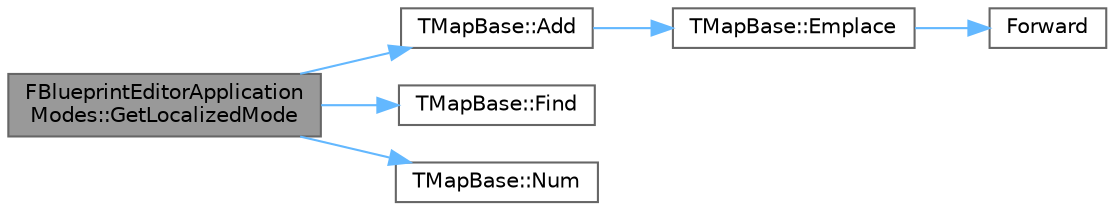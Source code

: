digraph "FBlueprintEditorApplicationModes::GetLocalizedMode"
{
 // INTERACTIVE_SVG=YES
 // LATEX_PDF_SIZE
  bgcolor="transparent";
  edge [fontname=Helvetica,fontsize=10,labelfontname=Helvetica,labelfontsize=10];
  node [fontname=Helvetica,fontsize=10,shape=box,height=0.2,width=0.4];
  rankdir="LR";
  Node1 [id="Node000001",label="FBlueprintEditorApplication\lModes::GetLocalizedMode",height=0.2,width=0.4,color="gray40", fillcolor="grey60", style="filled", fontcolor="black",tooltip=" "];
  Node1 -> Node2 [id="edge1_Node000001_Node000002",color="steelblue1",style="solid",tooltip=" "];
  Node2 [id="Node000002",label="TMapBase::Add",height=0.2,width=0.4,color="grey40", fillcolor="white", style="filled",URL="$d8/dad/classTMapBase.html#ac6c17a873cb8e66fa9f53299d2317978",tooltip="Set the value associated with a key."];
  Node2 -> Node3 [id="edge2_Node000002_Node000003",color="steelblue1",style="solid",tooltip=" "];
  Node3 [id="Node000003",label="TMapBase::Emplace",height=0.2,width=0.4,color="grey40", fillcolor="white", style="filled",URL="$d8/dad/classTMapBase.html#aedf2f4b6ff746fae0226902fbbff08f7",tooltip="Sets the value associated with a key."];
  Node3 -> Node4 [id="edge3_Node000003_Node000004",color="steelblue1",style="solid",tooltip=" "];
  Node4 [id="Node000004",label="Forward",height=0.2,width=0.4,color="grey40", fillcolor="white", style="filled",URL="$d4/d24/UnrealTemplate_8h.html#a68f280c1d561a8899a1e9e3ea8405d00",tooltip="Forward will cast a reference to an rvalue reference."];
  Node1 -> Node5 [id="edge4_Node000001_Node000005",color="steelblue1",style="solid",tooltip=" "];
  Node5 [id="Node000005",label="TMapBase::Find",height=0.2,width=0.4,color="grey40", fillcolor="white", style="filled",URL="$d8/dad/classTMapBase.html#a1e25fd58981a008a6973a5695b915333",tooltip="Find the value associated with a specified key."];
  Node1 -> Node6 [id="edge5_Node000001_Node000006",color="steelblue1",style="solid",tooltip=" "];
  Node6 [id="Node000006",label="TMapBase::Num",height=0.2,width=0.4,color="grey40", fillcolor="white", style="filled",URL="$d8/dad/classTMapBase.html#ab3bfeb512cd70734cd34e17582475a36",tooltip=" "];
}
